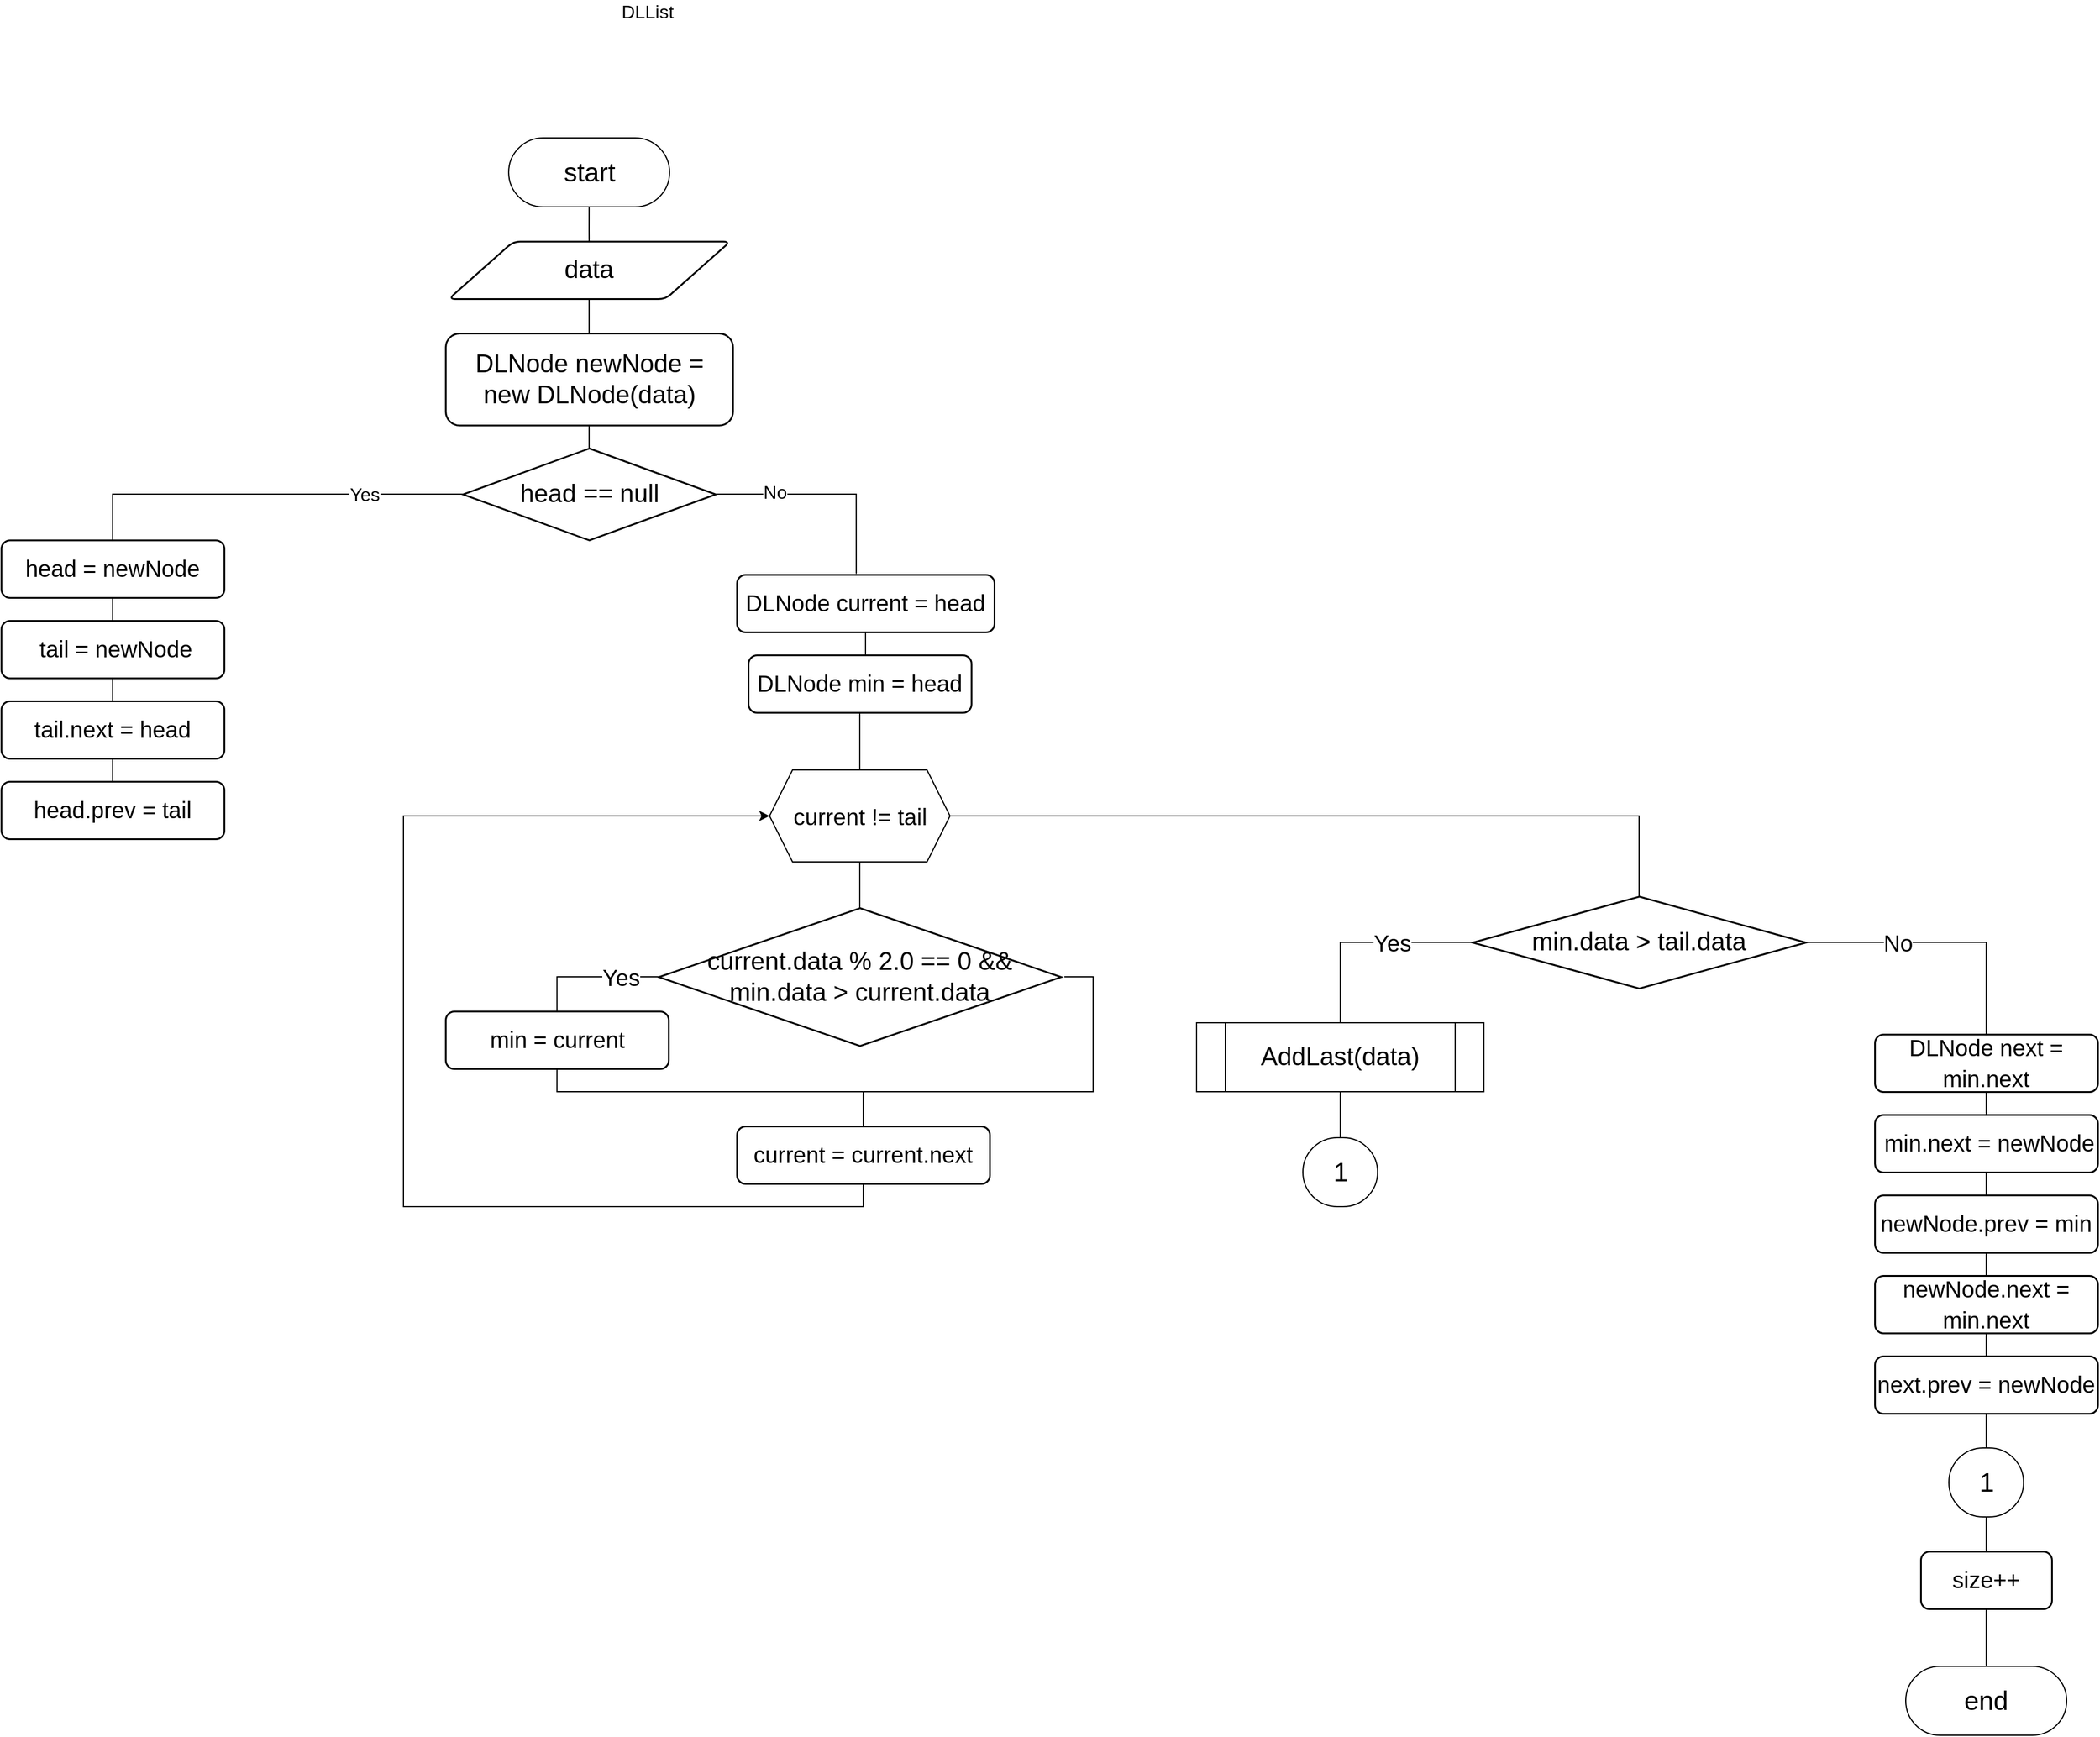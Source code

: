 <mxfile version="16.0.2" type="device"><diagram id="Xd46TEA4OEwUBtycZXIl" name="Страница 1"><mxGraphModel dx="4080" dy="2297" grid="1" gridSize="10" guides="1" tooltips="1" connect="1" arrows="1" fold="1" page="1" pageScale="1" pageWidth="827" pageHeight="1169" math="0" shadow="0"><root><mxCell id="0"/><mxCell id="1" parent="0"/><mxCell id="AD_6oF9ypxSk0JZO6_Sg-5" style="edgeStyle=orthogonalEdgeStyle;rounded=0;orthogonalLoop=1;jettySize=auto;html=1;exitX=0.5;exitY=1;exitDx=0;exitDy=0;endArrow=none;endFill=0;" edge="1" parent="1" source="AD_6oF9ypxSk0JZO6_Sg-1" target="AD_6oF9ypxSk0JZO6_Sg-4"><mxGeometry relative="1" as="geometry"/></mxCell><mxCell id="AD_6oF9ypxSk0JZO6_Sg-1" value="&lt;font style=&quot;font-size: 23px&quot;&gt;start&lt;/font&gt;" style="rounded=1;whiteSpace=wrap;html=1;arcSize=50;" vertex="1" parent="1"><mxGeometry x="291.54" y="170.0" width="140" height="60" as="geometry"/></mxCell><mxCell id="AD_6oF9ypxSk0JZO6_Sg-21" style="edgeStyle=orthogonalEdgeStyle;rounded=0;orthogonalLoop=1;jettySize=auto;html=1;exitX=0.5;exitY=1;exitDx=0;exitDy=0;entryX=0.5;entryY=0;entryDx=0;entryDy=0;fontSize=20;endArrow=none;endFill=0;" edge="1" parent="1" source="AD_6oF9ypxSk0JZO6_Sg-2" target="AD_6oF9ypxSk0JZO6_Sg-16"><mxGeometry relative="1" as="geometry"/></mxCell><mxCell id="AD_6oF9ypxSk0JZO6_Sg-2" value="&lt;font style=&quot;font-size: 20px&quot;&gt;head = newNode&lt;/font&gt;" style="rounded=1;whiteSpace=wrap;html=1;fontSize=22;strokeWidth=1.5;" vertex="1" parent="1"><mxGeometry x="-150" y="520" width="194" height="50" as="geometry"/></mxCell><mxCell id="AD_6oF9ypxSk0JZO6_Sg-8" style="edgeStyle=orthogonalEdgeStyle;rounded=0;orthogonalLoop=1;jettySize=auto;html=1;exitX=0.5;exitY=1;exitDx=0;exitDy=0;entryX=0.5;entryY=0;entryDx=0;entryDy=0;entryPerimeter=0;endArrow=none;endFill=0;" edge="1" parent="1" source="AD_6oF9ypxSk0JZO6_Sg-3" target="AD_6oF9ypxSk0JZO6_Sg-6"><mxGeometry relative="1" as="geometry"/></mxCell><mxCell id="AD_6oF9ypxSk0JZO6_Sg-3" value="DLNode newNode = &lt;br&gt;new DLNode(data)" style="rounded=1;whiteSpace=wrap;html=1;fontSize=22;strokeWidth=1.5;" vertex="1" parent="1"><mxGeometry x="236.61" y="340" width="249.86" height="80" as="geometry"/></mxCell><mxCell id="AD_6oF9ypxSk0JZO6_Sg-7" style="edgeStyle=orthogonalEdgeStyle;rounded=0;orthogonalLoop=1;jettySize=auto;html=1;exitX=0.5;exitY=1;exitDx=0;exitDy=0;entryX=0.5;entryY=0;entryDx=0;entryDy=0;endArrow=none;endFill=0;" edge="1" parent="1" source="AD_6oF9ypxSk0JZO6_Sg-4" target="AD_6oF9ypxSk0JZO6_Sg-3"><mxGeometry relative="1" as="geometry"/></mxCell><mxCell id="AD_6oF9ypxSk0JZO6_Sg-4" value="data" style="shape=parallelogram;html=1;strokeWidth=1.5;perimeter=parallelogramPerimeter;whiteSpace=wrap;rounded=1;arcSize=12;size=0.23;fontSize=22;" vertex="1" parent="1"><mxGeometry x="239.08" y="260" width="244.93" height="50" as="geometry"/></mxCell><mxCell id="AD_6oF9ypxSk0JZO6_Sg-10" style="edgeStyle=orthogonalEdgeStyle;rounded=0;orthogonalLoop=1;jettySize=auto;html=1;exitX=0;exitY=0.5;exitDx=0;exitDy=0;exitPerimeter=0;entryX=0.5;entryY=0;entryDx=0;entryDy=0;fontSize=16;endArrow=none;endFill=0;" edge="1" parent="1" source="AD_6oF9ypxSk0JZO6_Sg-6" target="AD_6oF9ypxSk0JZO6_Sg-2"><mxGeometry relative="1" as="geometry"/></mxCell><mxCell id="AD_6oF9ypxSk0JZO6_Sg-13" value="Yes" style="edgeLabel;html=1;align=center;verticalAlign=middle;resizable=0;points=[];fontSize=16;" vertex="1" connectable="0" parent="AD_6oF9ypxSk0JZO6_Sg-10"><mxGeometry x="-0.554" y="2" relative="1" as="geometry"><mxPoint x="-9" y="-2" as="offset"/></mxGeometry></mxCell><mxCell id="AD_6oF9ypxSk0JZO6_Sg-12" style="edgeStyle=orthogonalEdgeStyle;rounded=0;orthogonalLoop=1;jettySize=auto;html=1;exitX=1;exitY=0.5;exitDx=0;exitDy=0;exitPerimeter=0;entryX=0.464;entryY=-0.016;entryDx=0;entryDy=0;fontSize=16;endArrow=none;endFill=0;entryPerimeter=0;" edge="1" parent="1" source="AD_6oF9ypxSk0JZO6_Sg-6" target="AD_6oF9ypxSk0JZO6_Sg-17"><mxGeometry relative="1" as="geometry"><mxPoint x="608.94" y="550" as="targetPoint"/></mxGeometry></mxCell><mxCell id="AD_6oF9ypxSk0JZO6_Sg-15" value="No" style="edgeLabel;html=1;align=center;verticalAlign=middle;resizable=0;points=[];fontSize=16;" vertex="1" connectable="0" parent="AD_6oF9ypxSk0JZO6_Sg-12"><mxGeometry x="-0.469" y="2" relative="1" as="geometry"><mxPoint as="offset"/></mxGeometry></mxCell><mxCell id="AD_6oF9ypxSk0JZO6_Sg-6" value="head == null" style="strokeWidth=1.5;html=1;shape=mxgraph.flowchart.decision;whiteSpace=wrap;fontSize=22;" vertex="1" parent="1"><mxGeometry x="251.54" y="440" width="220" height="80" as="geometry"/></mxCell><mxCell id="AD_6oF9ypxSk0JZO6_Sg-9" value="&lt;font style=&quot;font-size: 16px&quot;&gt;DLList&lt;/font&gt;" style="text;html=1;align=center;verticalAlign=middle;resizable=0;points=[];autosize=1;strokeColor=none;fillColor=none;" vertex="1" parent="1"><mxGeometry x="381.54" y="50" width="60" height="20" as="geometry"/></mxCell><mxCell id="AD_6oF9ypxSk0JZO6_Sg-22" style="edgeStyle=orthogonalEdgeStyle;rounded=0;orthogonalLoop=1;jettySize=auto;html=1;exitX=0.5;exitY=1;exitDx=0;exitDy=0;entryX=0.5;entryY=0;entryDx=0;entryDy=0;fontSize=20;endArrow=none;endFill=0;" edge="1" parent="1" source="AD_6oF9ypxSk0JZO6_Sg-16" target="AD_6oF9ypxSk0JZO6_Sg-18"><mxGeometry relative="1" as="geometry"/></mxCell><mxCell id="AD_6oF9ypxSk0JZO6_Sg-16" value="&lt;font style=&quot;font-size: 20px&quot;&gt;&amp;nbsp;tail = newNode&lt;/font&gt;" style="rounded=1;whiteSpace=wrap;html=1;fontSize=22;strokeWidth=1.5;" vertex="1" parent="1"><mxGeometry x="-150" y="590" width="194" height="50" as="geometry"/></mxCell><mxCell id="AD_6oF9ypxSk0JZO6_Sg-25" style="edgeStyle=orthogonalEdgeStyle;rounded=0;orthogonalLoop=1;jettySize=auto;html=1;exitX=0.5;exitY=1;exitDx=0;exitDy=0;fontSize=20;endArrow=none;endFill=0;" edge="1" parent="1" source="AD_6oF9ypxSk0JZO6_Sg-17" target="AD_6oF9ypxSk0JZO6_Sg-19"><mxGeometry relative="1" as="geometry"/></mxCell><mxCell id="AD_6oF9ypxSk0JZO6_Sg-17" value="&lt;font style=&quot;font-size: 20px&quot;&gt;DLNode current = head&lt;/font&gt;" style="rounded=1;whiteSpace=wrap;html=1;fontSize=22;strokeWidth=1.5;" vertex="1" parent="1"><mxGeometry x="490" y="550" width="224" height="50" as="geometry"/></mxCell><mxCell id="AD_6oF9ypxSk0JZO6_Sg-23" style="edgeStyle=orthogonalEdgeStyle;rounded=0;orthogonalLoop=1;jettySize=auto;html=1;exitX=0.5;exitY=1;exitDx=0;exitDy=0;entryX=0.5;entryY=0;entryDx=0;entryDy=0;fontSize=20;endArrow=none;endFill=0;" edge="1" parent="1" source="AD_6oF9ypxSk0JZO6_Sg-18" target="AD_6oF9ypxSk0JZO6_Sg-20"><mxGeometry relative="1" as="geometry"/></mxCell><mxCell id="AD_6oF9ypxSk0JZO6_Sg-18" value="&lt;font style=&quot;font-size: 20px&quot;&gt;tail.next = head&lt;/font&gt;" style="rounded=1;whiteSpace=wrap;html=1;fontSize=22;strokeWidth=1.5;" vertex="1" parent="1"><mxGeometry x="-150.0" y="660" width="194" height="50" as="geometry"/></mxCell><mxCell id="AD_6oF9ypxSk0JZO6_Sg-27" style="edgeStyle=orthogonalEdgeStyle;rounded=0;orthogonalLoop=1;jettySize=auto;html=1;exitX=0.5;exitY=1;exitDx=0;exitDy=0;entryX=0.5;entryY=0;entryDx=0;entryDy=0;fontSize=20;endArrow=none;endFill=0;" edge="1" parent="1" source="AD_6oF9ypxSk0JZO6_Sg-19" target="AD_6oF9ypxSk0JZO6_Sg-26"><mxGeometry relative="1" as="geometry"/></mxCell><mxCell id="AD_6oF9ypxSk0JZO6_Sg-19" value="&lt;font style=&quot;font-size: 20px&quot;&gt;DLNode min = head&lt;/font&gt;" style="rounded=1;whiteSpace=wrap;html=1;fontSize=22;strokeWidth=1.5;" vertex="1" parent="1"><mxGeometry x="500" y="620" width="194" height="50" as="geometry"/></mxCell><mxCell id="AD_6oF9ypxSk0JZO6_Sg-20" value="&lt;font style=&quot;font-size: 20px&quot;&gt;head.prev = tail&lt;/font&gt;" style="rounded=1;whiteSpace=wrap;html=1;fontSize=22;strokeWidth=1.5;" vertex="1" parent="1"><mxGeometry x="-150" y="730" width="194" height="50" as="geometry"/></mxCell><mxCell id="AD_6oF9ypxSk0JZO6_Sg-37" style="edgeStyle=orthogonalEdgeStyle;rounded=0;orthogonalLoop=1;jettySize=auto;html=1;exitX=0.5;exitY=1;exitDx=0;exitDy=0;entryX=0.5;entryY=0;entryDx=0;entryDy=0;entryPerimeter=0;fontSize=20;endArrow=none;endFill=0;" edge="1" parent="1" source="AD_6oF9ypxSk0JZO6_Sg-26" target="AD_6oF9ypxSk0JZO6_Sg-36"><mxGeometry relative="1" as="geometry"/></mxCell><mxCell id="AD_6oF9ypxSk0JZO6_Sg-44" style="edgeStyle=orthogonalEdgeStyle;rounded=0;orthogonalLoop=1;jettySize=auto;html=1;exitX=1;exitY=0.5;exitDx=0;exitDy=0;fontSize=20;endArrow=none;endFill=0;entryX=0.5;entryY=0;entryDx=0;entryDy=0;entryPerimeter=0;" edge="1" parent="1" source="AD_6oF9ypxSk0JZO6_Sg-26" target="AD_6oF9ypxSk0JZO6_Sg-45"><mxGeometry relative="1" as="geometry"><mxPoint x="1150" y="810" as="targetPoint"/></mxGeometry></mxCell><mxCell id="AD_6oF9ypxSk0JZO6_Sg-26" value="current != tail" style="shape=hexagon;perimeter=hexagonPerimeter2;whiteSpace=wrap;html=1;fixedSize=1;fontSize=20;" vertex="1" parent="1"><mxGeometry x="518.5" y="720" width="157" height="80" as="geometry"/></mxCell><mxCell id="AD_6oF9ypxSk0JZO6_Sg-28" style="edgeStyle=orthogonalEdgeStyle;rounded=0;orthogonalLoop=1;jettySize=auto;html=1;exitX=0.5;exitY=1;exitDx=0;exitDy=0;fontSize=20;endArrow=none;endFill=0;" edge="1" parent="1" source="AD_6oF9ypxSk0JZO6_Sg-29"><mxGeometry relative="1" as="geometry"><mxPoint x="600" y="1020" as="targetPoint"/></mxGeometry></mxCell><mxCell id="AD_6oF9ypxSk0JZO6_Sg-29" value="&lt;font style=&quot;font-size: 20px&quot;&gt;min = current&lt;/font&gt;" style="rounded=1;whiteSpace=wrap;html=1;fontSize=22;strokeWidth=1.5;" vertex="1" parent="1"><mxGeometry x="236.61" y="930" width="194" height="50" as="geometry"/></mxCell><mxCell id="AD_6oF9ypxSk0JZO6_Sg-38" style="edgeStyle=orthogonalEdgeStyle;rounded=0;orthogonalLoop=1;jettySize=auto;html=1;exitX=0;exitY=0.5;exitDx=0;exitDy=0;exitPerimeter=0;fontSize=20;endArrow=none;endFill=0;entryX=0.5;entryY=0;entryDx=0;entryDy=0;" edge="1" parent="1" source="AD_6oF9ypxSk0JZO6_Sg-36" target="AD_6oF9ypxSk0JZO6_Sg-29"><mxGeometry relative="1" as="geometry"><mxPoint x="360" y="900" as="targetPoint"/></mxGeometry></mxCell><mxCell id="AD_6oF9ypxSk0JZO6_Sg-39" value="Yes" style="edgeLabel;html=1;align=center;verticalAlign=middle;resizable=0;points=[];fontSize=20;" vertex="1" connectable="0" parent="AD_6oF9ypxSk0JZO6_Sg-38"><mxGeometry x="-0.444" relative="1" as="geometry"><mxPoint as="offset"/></mxGeometry></mxCell><mxCell id="AD_6oF9ypxSk0JZO6_Sg-40" style="edgeStyle=orthogonalEdgeStyle;rounded=0;orthogonalLoop=1;jettySize=auto;html=1;exitX=1;exitY=0.5;exitDx=0;exitDy=0;exitPerimeter=0;fontSize=20;endArrow=none;endFill=0;" edge="1" parent="1"><mxGeometry relative="1" as="geometry"><mxPoint x="600" y="1040" as="targetPoint"/><mxPoint x="775" y="900" as="sourcePoint"/><Array as="points"><mxPoint x="800" y="900"/><mxPoint x="800" y="1000"/><mxPoint x="600" y="1000"/></Array></mxGeometry></mxCell><mxCell id="AD_6oF9ypxSk0JZO6_Sg-36" value="current.data % 2.0 == 0 &amp;amp;&amp;amp; min.data &amp;gt; current.data" style="strokeWidth=1.5;html=1;shape=mxgraph.flowchart.decision;whiteSpace=wrap;fontSize=22;" vertex="1" parent="1"><mxGeometry x="422" y="840" width="350" height="120" as="geometry"/></mxCell><mxCell id="AD_6oF9ypxSk0JZO6_Sg-43" style="edgeStyle=orthogonalEdgeStyle;rounded=0;orthogonalLoop=1;jettySize=auto;html=1;exitX=0.5;exitY=1;exitDx=0;exitDy=0;entryX=0;entryY=0.5;entryDx=0;entryDy=0;fontSize=20;endArrow=classic;endFill=1;" edge="1" parent="1" source="AD_6oF9ypxSk0JZO6_Sg-42" target="AD_6oF9ypxSk0JZO6_Sg-26"><mxGeometry relative="1" as="geometry"><Array as="points"><mxPoint x="600" y="1100"/><mxPoint x="200" y="1100"/><mxPoint x="200" y="760"/></Array></mxGeometry></mxCell><mxCell id="AD_6oF9ypxSk0JZO6_Sg-42" value="&lt;font style=&quot;font-size: 20px&quot;&gt;current = current.next&lt;/font&gt;" style="rounded=1;whiteSpace=wrap;html=1;fontSize=22;strokeWidth=1.5;" vertex="1" parent="1"><mxGeometry x="490" y="1030" width="220" height="50" as="geometry"/></mxCell><mxCell id="AD_6oF9ypxSk0JZO6_Sg-46" style="edgeStyle=orthogonalEdgeStyle;rounded=0;orthogonalLoop=1;jettySize=auto;html=1;exitX=0;exitY=0.5;exitDx=0;exitDy=0;exitPerimeter=0;fontSize=20;endArrow=none;endFill=0;" edge="1" parent="1" source="AD_6oF9ypxSk0JZO6_Sg-45" target="AD_6oF9ypxSk0JZO6_Sg-47"><mxGeometry relative="1" as="geometry"><mxPoint x="1030" y="990" as="targetPoint"/><Array as="points"><mxPoint x="1015" y="870"/></Array></mxGeometry></mxCell><mxCell id="AD_6oF9ypxSk0JZO6_Sg-51" value="Yes" style="edgeLabel;html=1;align=center;verticalAlign=middle;resizable=0;points=[];fontSize=20;" vertex="1" connectable="0" parent="AD_6oF9ypxSk0JZO6_Sg-46"><mxGeometry x="-0.127" y="-1" relative="1" as="geometry"><mxPoint x="11" y="1" as="offset"/></mxGeometry></mxCell><mxCell id="AD_6oF9ypxSk0JZO6_Sg-50" style="edgeStyle=orthogonalEdgeStyle;rounded=0;orthogonalLoop=1;jettySize=auto;html=1;exitX=1;exitY=0.5;exitDx=0;exitDy=0;exitPerimeter=0;fontSize=20;endArrow=none;endFill=0;entryX=0.5;entryY=0;entryDx=0;entryDy=0;" edge="1" parent="1" source="AD_6oF9ypxSk0JZO6_Sg-45" target="AD_6oF9ypxSk0JZO6_Sg-54"><mxGeometry relative="1" as="geometry"><mxPoint x="1660" y="980" as="targetPoint"/></mxGeometry></mxCell><mxCell id="AD_6oF9ypxSk0JZO6_Sg-52" value="No" style="edgeLabel;html=1;align=center;verticalAlign=middle;resizable=0;points=[];fontSize=20;" vertex="1" connectable="0" parent="AD_6oF9ypxSk0JZO6_Sg-50"><mxGeometry x="-0.661" relative="1" as="geometry"><mxPoint x="40" as="offset"/></mxGeometry></mxCell><mxCell id="AD_6oF9ypxSk0JZO6_Sg-45" value="min.data &amp;gt; tail.data" style="strokeWidth=1.5;html=1;shape=mxgraph.flowchart.decision;whiteSpace=wrap;fontSize=22;" vertex="1" parent="1"><mxGeometry x="1130" y="830" width="290" height="80" as="geometry"/></mxCell><mxCell id="AD_6oF9ypxSk0JZO6_Sg-48" style="edgeStyle=orthogonalEdgeStyle;rounded=0;orthogonalLoop=1;jettySize=auto;html=1;exitX=0.5;exitY=1;exitDx=0;exitDy=0;fontSize=20;endArrow=none;endFill=0;" edge="1" parent="1" source="AD_6oF9ypxSk0JZO6_Sg-47" target="AD_6oF9ypxSk0JZO6_Sg-49"><mxGeometry relative="1" as="geometry"><mxPoint x="1015" y="1050" as="targetPoint"/></mxGeometry></mxCell><mxCell id="AD_6oF9ypxSk0JZO6_Sg-47" value="AddLast(data)" style="shape=process;whiteSpace=wrap;html=1;backgroundOutline=1;fontSize=22;" vertex="1" parent="1"><mxGeometry x="890" y="940" width="250" height="60" as="geometry"/></mxCell><mxCell id="AD_6oF9ypxSk0JZO6_Sg-49" value="&lt;font style=&quot;font-size: 23px&quot;&gt;1&lt;/font&gt;" style="rounded=1;whiteSpace=wrap;html=1;arcSize=50;fontSize=20;" vertex="1" parent="1"><mxGeometry x="982.5" y="1040" width="65" height="60" as="geometry"/></mxCell><mxCell id="AD_6oF9ypxSk0JZO6_Sg-53" style="edgeStyle=orthogonalEdgeStyle;rounded=0;orthogonalLoop=1;jettySize=auto;html=1;exitX=0.5;exitY=1;exitDx=0;exitDy=0;entryX=0.5;entryY=0;entryDx=0;entryDy=0;fontSize=20;endArrow=none;endFill=0;" edge="1" parent="1" source="AD_6oF9ypxSk0JZO6_Sg-54" target="AD_6oF9ypxSk0JZO6_Sg-56"><mxGeometry relative="1" as="geometry"/></mxCell><mxCell id="AD_6oF9ypxSk0JZO6_Sg-54" value="&lt;font style=&quot;font-size: 20px&quot;&gt;DLNode next = min.next&lt;/font&gt;" style="rounded=1;whiteSpace=wrap;html=1;fontSize=22;strokeWidth=1.5;" vertex="1" parent="1"><mxGeometry x="1480" y="950" width="194" height="50" as="geometry"/></mxCell><mxCell id="AD_6oF9ypxSk0JZO6_Sg-55" style="edgeStyle=orthogonalEdgeStyle;rounded=0;orthogonalLoop=1;jettySize=auto;html=1;exitX=0.5;exitY=1;exitDx=0;exitDy=0;entryX=0.5;entryY=0;entryDx=0;entryDy=0;fontSize=20;endArrow=none;endFill=0;" edge="1" parent="1" source="AD_6oF9ypxSk0JZO6_Sg-56" target="AD_6oF9ypxSk0JZO6_Sg-58"><mxGeometry relative="1" as="geometry"/></mxCell><mxCell id="AD_6oF9ypxSk0JZO6_Sg-56" value="&lt;font style=&quot;font-size: 20px&quot;&gt;&amp;nbsp;min.next = newNode&lt;/font&gt;" style="rounded=1;whiteSpace=wrap;html=1;fontSize=22;strokeWidth=1.5;" vertex="1" parent="1"><mxGeometry x="1480" y="1020" width="194" height="50" as="geometry"/></mxCell><mxCell id="AD_6oF9ypxSk0JZO6_Sg-57" style="edgeStyle=orthogonalEdgeStyle;rounded=0;orthogonalLoop=1;jettySize=auto;html=1;exitX=0.5;exitY=1;exitDx=0;exitDy=0;entryX=0.5;entryY=0;entryDx=0;entryDy=0;fontSize=20;endArrow=none;endFill=0;" edge="1" parent="1" source="AD_6oF9ypxSk0JZO6_Sg-58" target="AD_6oF9ypxSk0JZO6_Sg-59"><mxGeometry relative="1" as="geometry"/></mxCell><mxCell id="AD_6oF9ypxSk0JZO6_Sg-58" value="&lt;font style=&quot;font-size: 20px&quot;&gt;newNode.prev = min&lt;/font&gt;" style="rounded=1;whiteSpace=wrap;html=1;fontSize=22;strokeWidth=1.5;" vertex="1" parent="1"><mxGeometry x="1480" y="1090" width="194" height="50" as="geometry"/></mxCell><mxCell id="AD_6oF9ypxSk0JZO6_Sg-61" style="edgeStyle=orthogonalEdgeStyle;rounded=0;orthogonalLoop=1;jettySize=auto;html=1;exitX=0.5;exitY=1;exitDx=0;exitDy=0;entryX=0.5;entryY=0;entryDx=0;entryDy=0;fontSize=20;endArrow=none;endFill=0;" edge="1" parent="1" source="AD_6oF9ypxSk0JZO6_Sg-59" target="AD_6oF9ypxSk0JZO6_Sg-60"><mxGeometry relative="1" as="geometry"/></mxCell><mxCell id="AD_6oF9ypxSk0JZO6_Sg-59" value="&lt;font style=&quot;font-size: 20px&quot;&gt;newNode.next = min.next&lt;/font&gt;" style="rounded=1;whiteSpace=wrap;html=1;fontSize=22;strokeWidth=1.5;" vertex="1" parent="1"><mxGeometry x="1480" y="1160" width="194" height="50" as="geometry"/></mxCell><mxCell id="AD_6oF9ypxSk0JZO6_Sg-62" style="edgeStyle=orthogonalEdgeStyle;rounded=0;orthogonalLoop=1;jettySize=auto;html=1;exitX=0.5;exitY=1;exitDx=0;exitDy=0;fontSize=20;endArrow=none;endFill=0;entryX=0.5;entryY=0;entryDx=0;entryDy=0;" edge="1" parent="1" source="AD_6oF9ypxSk0JZO6_Sg-60" target="AD_6oF9ypxSk0JZO6_Sg-63"><mxGeometry relative="1" as="geometry"><mxPoint x="1577.053" y="1350" as="targetPoint"/></mxGeometry></mxCell><mxCell id="AD_6oF9ypxSk0JZO6_Sg-60" value="&lt;font style=&quot;font-size: 20px&quot;&gt;next.prev = newNode&lt;/font&gt;" style="rounded=1;whiteSpace=wrap;html=1;fontSize=22;strokeWidth=1.5;" vertex="1" parent="1"><mxGeometry x="1480" y="1230" width="194" height="50" as="geometry"/></mxCell><mxCell id="AD_6oF9ypxSk0JZO6_Sg-65" style="edgeStyle=orthogonalEdgeStyle;rounded=0;orthogonalLoop=1;jettySize=auto;html=1;fontSize=20;endArrow=none;endFill=0;" edge="1" parent="1" source="AD_6oF9ypxSk0JZO6_Sg-63" target="AD_6oF9ypxSk0JZO6_Sg-66"><mxGeometry relative="1" as="geometry"><mxPoint x="1577" y="1510" as="targetPoint"/></mxGeometry></mxCell><mxCell id="AD_6oF9ypxSk0JZO6_Sg-63" value="&lt;span style=&quot;font-size: 20px&quot;&gt;size++&lt;/span&gt;" style="rounded=1;whiteSpace=wrap;html=1;fontSize=22;strokeWidth=1.5;" vertex="1" parent="1"><mxGeometry x="1520" y="1400" width="114" height="50" as="geometry"/></mxCell><mxCell id="AD_6oF9ypxSk0JZO6_Sg-64" value="&lt;font style=&quot;font-size: 23px&quot;&gt;1&lt;/font&gt;" style="rounded=1;whiteSpace=wrap;html=1;arcSize=50;fontSize=20;" vertex="1" parent="1"><mxGeometry x="1544.5" y="1310" width="65" height="60" as="geometry"/></mxCell><mxCell id="AD_6oF9ypxSk0JZO6_Sg-66" value="&lt;font style=&quot;font-size: 23px&quot;&gt;end&lt;/font&gt;" style="rounded=1;whiteSpace=wrap;html=1;arcSize=50;fontSize=20;" vertex="1" parent="1"><mxGeometry x="1507" y="1500" width="140" height="60" as="geometry"/></mxCell></root></mxGraphModel></diagram></mxfile>